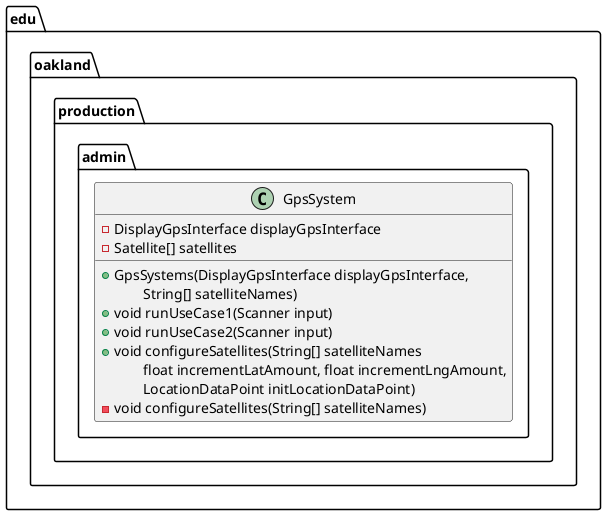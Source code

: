 @startuml GpsSystem

package edu.oakland.production.admin {
    class GpsSystem {
        - DisplayGpsInterface displayGpsInterface
        - Satellite[] satellites
        __
        + GpsSystems(DisplayGpsInterface displayGpsInterface,
        \tString[] satelliteNames)
        + void runUseCase1(Scanner input)
        + void runUseCase2(Scanner input)
        + void configureSatellites(String[] satelliteNames
        \tfloat incrementLatAmount, float incrementLngAmount,
        \tLocationDataPoint initLocationDataPoint)
        - void configureSatellites(String[] satelliteNames)
    }
}

@enduml